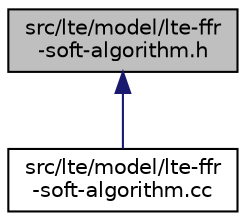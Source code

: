 digraph "src/lte/model/lte-ffr-soft-algorithm.h"
{
 // LATEX_PDF_SIZE
  edge [fontname="Helvetica",fontsize="10",labelfontname="Helvetica",labelfontsize="10"];
  node [fontname="Helvetica",fontsize="10",shape=record];
  Node1 [label="src/lte/model/lte-ffr\l-soft-algorithm.h",height=0.2,width=0.4,color="black", fillcolor="grey75", style="filled", fontcolor="black",tooltip=" "];
  Node1 -> Node2 [dir="back",color="midnightblue",fontsize="10",style="solid",fontname="Helvetica"];
  Node2 [label="src/lte/model/lte-ffr\l-soft-algorithm.cc",height=0.2,width=0.4,color="black", fillcolor="white", style="filled",URL="$lte-ffr-soft-algorithm_8cc.html",tooltip=" "];
}
